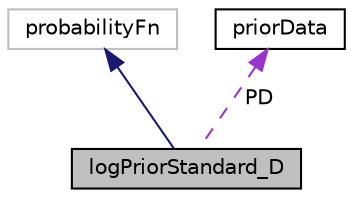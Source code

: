 digraph "logPriorStandard_D"
{
  edge [fontname="Helvetica",fontsize="10",labelfontname="Helvetica",labelfontsize="10"];
  node [fontname="Helvetica",fontsize="10",shape=record];
  Node5 [label="logPriorStandard_D",height=0.2,width=0.4,color="black", fillcolor="grey75", style="filled", fontcolor="black"];
  Node6 -> Node5 [dir="back",color="midnightblue",fontsize="10",style="solid",fontname="Helvetica"];
  Node6 [label="probabilityFn",height=0.2,width=0.4,color="grey75", fillcolor="white", style="filled"];
  Node7 -> Node5 [dir="back",color="darkorchid3",fontsize="10",style="dashed",label=" PD" ,fontname="Helvetica"];
  Node7 [label="priorData",height=0.2,width=0.4,color="black", fillcolor="white", style="filled",URL="$d6/dd0/structpriorData.html"];
}
